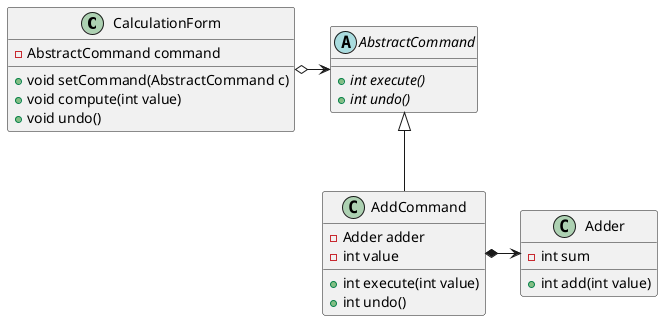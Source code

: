 @startuml

class CalculationForm {
-AbstractCommand command
+void setCommand(AbstractCommand c)
+void compute(int value)
+void undo()
}

abstract class AbstractCommand {
+{abstract}int execute()
+{abstract}int undo()
}

class AddCommand extends AbstractCommand {
-Adder adder
-int value
+int execute(int value)
+int undo()
}

class Adder {
-int sum
+int add(int value)
}

Adder <-left-* AddCommand
CalculationForm o-right-> AbstractCommand

@enduml